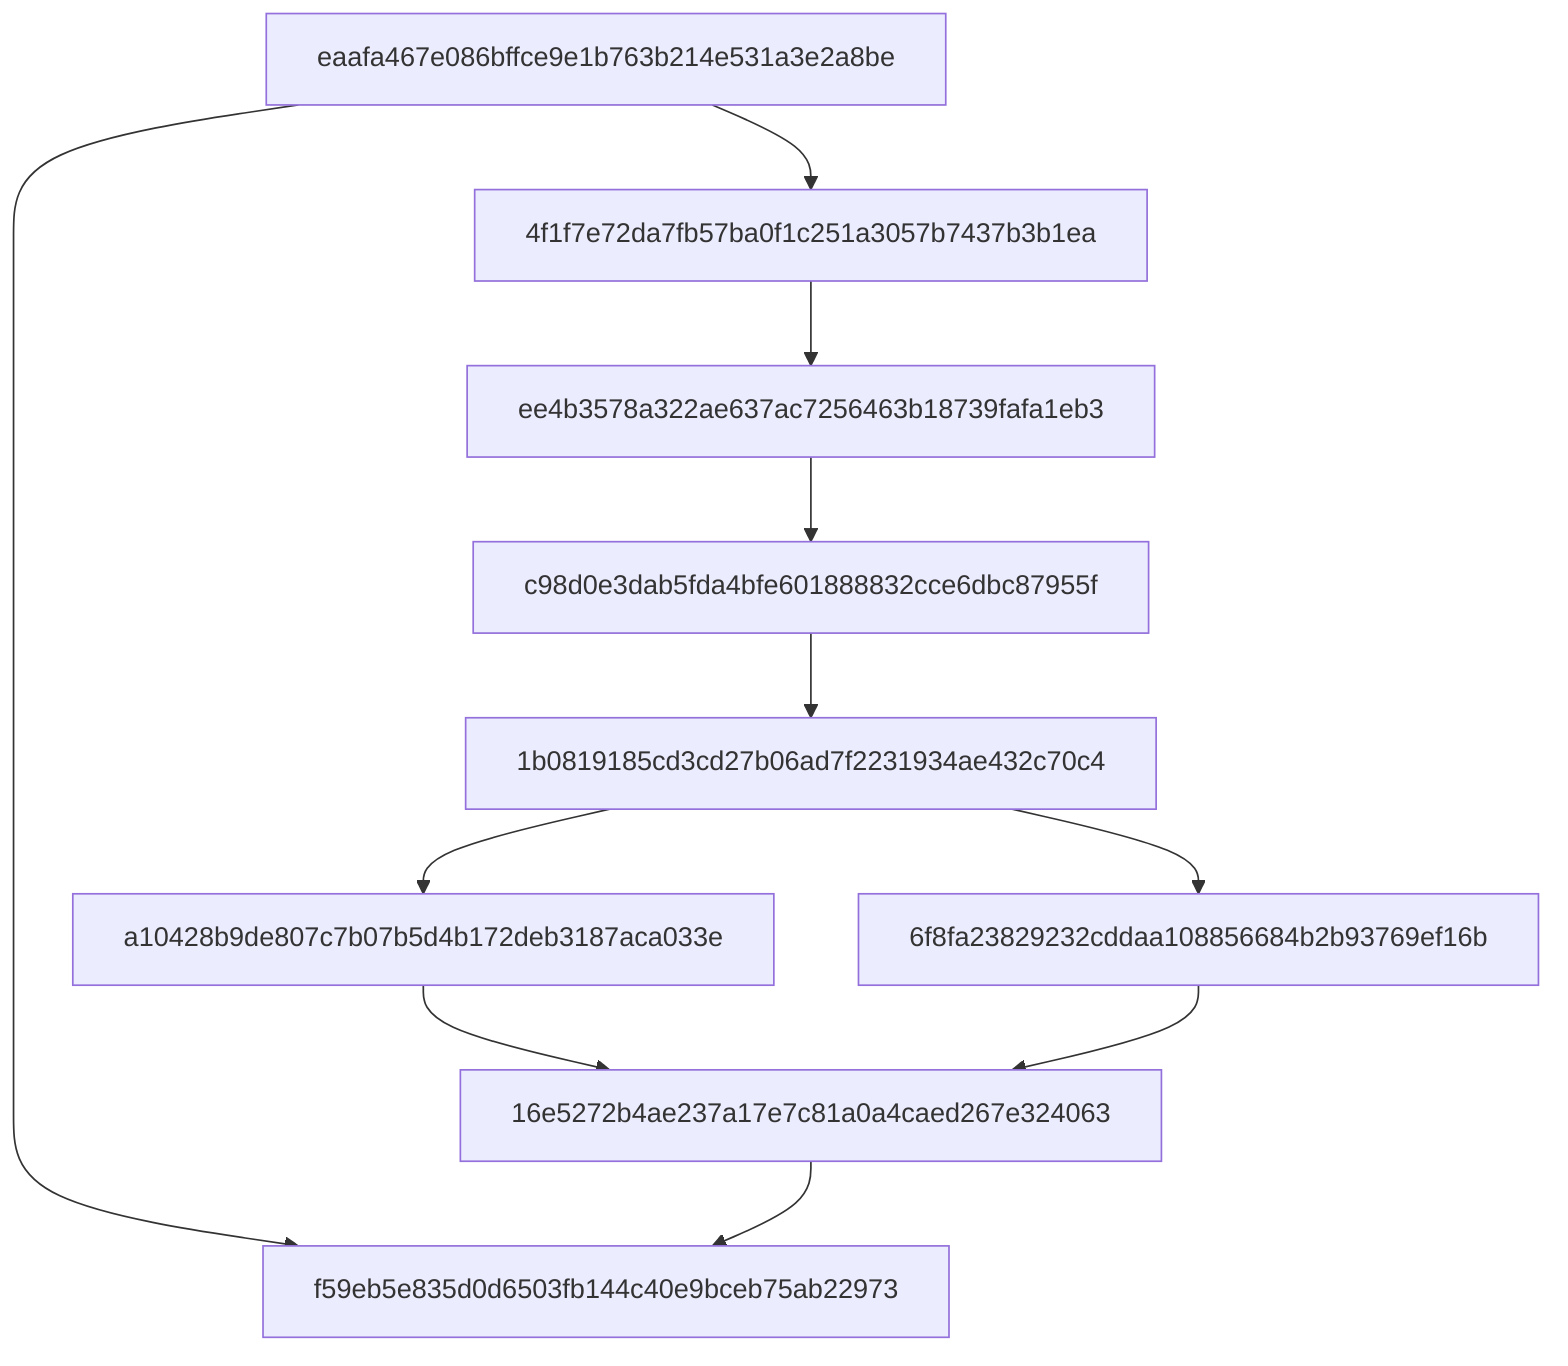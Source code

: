 graph TD
  eaafa467e086bffce9e1b763b214e531a3e2a8be --> f59eb5e835d0d6503fb144c40e9bceb75ab22973
  16e5272b4ae237a17e7c81a0a4caed267e324063 --> f59eb5e835d0d6503fb144c40e9bceb75ab22973
  a10428b9de807c7b07b5d4b172deb3187aca033e --> 16e5272b4ae237a17e7c81a0a4caed267e324063
  6f8fa23829232cddaa108856684b2b93769ef16b --> 16e5272b4ae237a17e7c81a0a4caed267e324063
  1b0819185cd3cd27b06ad7f2231934ae432c70c4 --> a10428b9de807c7b07b5d4b172deb3187aca033e
  1b0819185cd3cd27b06ad7f2231934ae432c70c4 --> 6f8fa23829232cddaa108856684b2b93769ef16b
  c98d0e3dab5fda4bfe601888832cce6dbc87955f --> 1b0819185cd3cd27b06ad7f2231934ae432c70c4
  ee4b3578a322ae637ac7256463b18739fafa1eb3 --> c98d0e3dab5fda4bfe601888832cce6dbc87955f
  4f1f7e72da7fb57ba0f1c251a3057b7437b3b1ea --> ee4b3578a322ae637ac7256463b18739fafa1eb3
  eaafa467e086bffce9e1b763b214e531a3e2a8be --> 4f1f7e72da7fb57ba0f1c251a3057b7437b3b1ea
